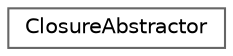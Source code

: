 digraph "Graphical Class Hierarchy"
{
 // LATEX_PDF_SIZE
  bgcolor="transparent";
  edge [fontname=Helvetica,fontsize=10,labelfontname=Helvetica,labelfontsize=10];
  node [fontname=Helvetica,fontsize=10,shape=box,height=0.2,width=0.4];
  rankdir="LR";
  Node0 [id="Node000000",label="ClosureAbstractor",height=0.2,width=0.4,color="grey40", fillcolor="white", style="filled",URL="$class_serializer_1_1_closure_1_1_closure_abstractor.html",tooltip=" "];
}
